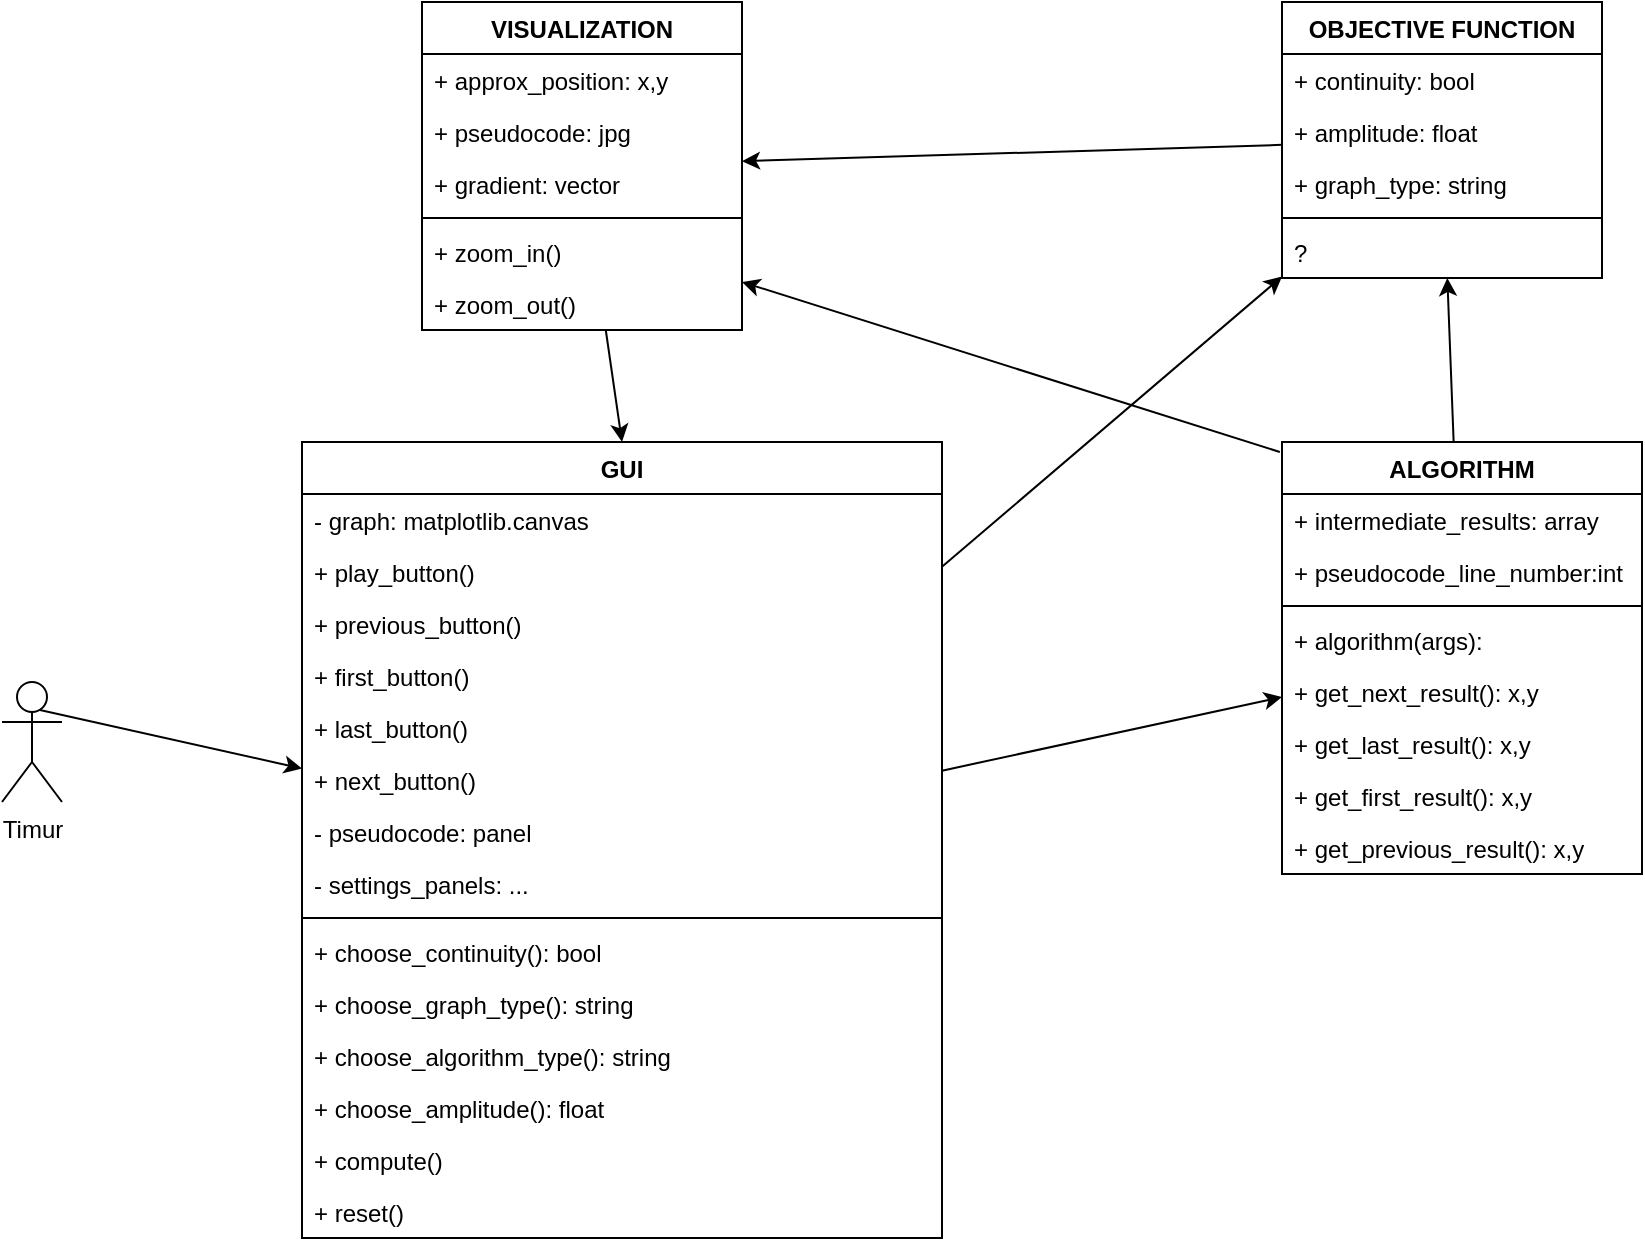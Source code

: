 <mxfile version="12.3.1" type="device" pages="1"><diagram id="sh6Ww6cxJINj1qw8JMHb" name="Page-1"><mxGraphModel dx="1803" dy="637" grid="1" gridSize="10" guides="1" tooltips="1" connect="1" arrows="1" fold="1" page="1" pageScale="1" pageWidth="850" pageHeight="1100" math="0" shadow="0"><root><mxCell id="0"/><mxCell id="1" parent="0"/><mxCell id="eMibxInxzZdrYi6jyeEl-1" value="ALGORITHM" style="swimlane;fontStyle=1;align=center;verticalAlign=top;childLayout=stackLayout;horizontal=1;startSize=26;horizontalStack=0;resizeParent=1;resizeParentMax=0;resizeLast=0;collapsible=1;marginBottom=0;" parent="1" vertex="1"><mxGeometry x="560" y="380" width="180" height="216" as="geometry"/></mxCell><mxCell id="eMibxInxzZdrYi6jyeEl-47" value="+ intermediate_results: array" style="text;strokeColor=none;fillColor=none;align=left;verticalAlign=top;spacingLeft=4;spacingRight=4;overflow=hidden;rotatable=0;points=[[0,0.5],[1,0.5]];portConstraint=eastwest;" parent="eMibxInxzZdrYi6jyeEl-1" vertex="1"><mxGeometry y="26" width="180" height="26" as="geometry"/></mxCell><mxCell id="eMibxInxzZdrYi6jyeEl-80" value="+ pseudocode_line_number:int" style="text;strokeColor=none;fillColor=none;align=left;verticalAlign=top;spacingLeft=4;spacingRight=4;overflow=hidden;rotatable=0;points=[[0,0.5],[1,0.5]];portConstraint=eastwest;" parent="eMibxInxzZdrYi6jyeEl-1" vertex="1"><mxGeometry y="52" width="180" height="26" as="geometry"/></mxCell><mxCell id="eMibxInxzZdrYi6jyeEl-3" value="" style="line;strokeWidth=1;fillColor=none;align=left;verticalAlign=middle;spacingTop=-1;spacingLeft=3;spacingRight=3;rotatable=0;labelPosition=right;points=[];portConstraint=eastwest;" parent="eMibxInxzZdrYi6jyeEl-1" vertex="1"><mxGeometry y="78" width="180" height="8" as="geometry"/></mxCell><mxCell id="eMibxInxzZdrYi6jyeEl-4" value="+ algorithm(args): " style="text;strokeColor=none;fillColor=none;align=left;verticalAlign=top;spacingLeft=4;spacingRight=4;overflow=hidden;rotatable=0;points=[[0,0.5],[1,0.5]];portConstraint=eastwest;" parent="eMibxInxzZdrYi6jyeEl-1" vertex="1"><mxGeometry y="86" width="180" height="26" as="geometry"/></mxCell><mxCell id="eMibxInxzZdrYi6jyeEl-49" value="+ get_next_result(): x,y " style="text;strokeColor=none;fillColor=none;align=left;verticalAlign=top;spacingLeft=4;spacingRight=4;overflow=hidden;rotatable=0;points=[[0,0.5],[1,0.5]];portConstraint=eastwest;" parent="eMibxInxzZdrYi6jyeEl-1" vertex="1"><mxGeometry y="112" width="180" height="26" as="geometry"/></mxCell><mxCell id="eMibxInxzZdrYi6jyeEl-57" value="+ get_last_result(): x,y" style="text;strokeColor=none;fillColor=none;align=left;verticalAlign=top;spacingLeft=4;spacingRight=4;overflow=hidden;rotatable=0;points=[[0,0.5],[1,0.5]];portConstraint=eastwest;" parent="eMibxInxzZdrYi6jyeEl-1" vertex="1"><mxGeometry y="138" width="180" height="26" as="geometry"/></mxCell><mxCell id="eMibxInxzZdrYi6jyeEl-58" value="+ get_first_result(): x,y" style="text;strokeColor=none;fillColor=none;align=left;verticalAlign=top;spacingLeft=4;spacingRight=4;overflow=hidden;rotatable=0;points=[[0,0.5],[1,0.5]];portConstraint=eastwest;" parent="eMibxInxzZdrYi6jyeEl-1" vertex="1"><mxGeometry y="164" width="180" height="26" as="geometry"/></mxCell><mxCell id="eMibxInxzZdrYi6jyeEl-50" value="+ get_previous_result(): x,y" style="text;strokeColor=none;fillColor=none;align=left;verticalAlign=top;spacingLeft=4;spacingRight=4;overflow=hidden;rotatable=0;points=[[0,0.5],[1,0.5]];portConstraint=eastwest;" parent="eMibxInxzZdrYi6jyeEl-1" vertex="1"><mxGeometry y="190" width="180" height="26" as="geometry"/></mxCell><mxCell id="eMibxInxzZdrYi6jyeEl-5" value="OBJECTIVE FUNCTION" style="swimlane;fontStyle=1;align=center;verticalAlign=top;childLayout=stackLayout;horizontal=1;startSize=26;horizontalStack=0;resizeParent=1;resizeParentMax=0;resizeLast=0;collapsible=1;marginBottom=0;" parent="1" vertex="1"><mxGeometry x="560" y="160" width="160" height="138" as="geometry"/></mxCell><mxCell id="eMibxInxzZdrYi6jyeEl-6" value="+ continuity: bool" style="text;strokeColor=none;fillColor=none;align=left;verticalAlign=top;spacingLeft=4;spacingRight=4;overflow=hidden;rotatable=0;points=[[0,0.5],[1,0.5]];portConstraint=eastwest;" parent="eMibxInxzZdrYi6jyeEl-5" vertex="1"><mxGeometry y="26" width="160" height="26" as="geometry"/></mxCell><mxCell id="eMibxInxzZdrYi6jyeEl-20" value="+ amplitude: float" style="text;strokeColor=none;fillColor=none;align=left;verticalAlign=top;spacingLeft=4;spacingRight=4;overflow=hidden;rotatable=0;points=[[0,0.5],[1,0.5]];portConstraint=eastwest;" parent="eMibxInxzZdrYi6jyeEl-5" vertex="1"><mxGeometry y="52" width="160" height="26" as="geometry"/></mxCell><mxCell id="eMibxInxzZdrYi6jyeEl-21" value="+ graph_type: string" style="text;strokeColor=none;fillColor=none;align=left;verticalAlign=top;spacingLeft=4;spacingRight=4;overflow=hidden;rotatable=0;points=[[0,0.5],[1,0.5]];portConstraint=eastwest;" parent="eMibxInxzZdrYi6jyeEl-5" vertex="1"><mxGeometry y="78" width="160" height="26" as="geometry"/></mxCell><mxCell id="eMibxInxzZdrYi6jyeEl-7" value="" style="line;strokeWidth=1;fillColor=none;align=left;verticalAlign=middle;spacingTop=-1;spacingLeft=3;spacingRight=3;rotatable=0;labelPosition=right;points=[];portConstraint=eastwest;" parent="eMibxInxzZdrYi6jyeEl-5" vertex="1"><mxGeometry y="104" width="160" height="8" as="geometry"/></mxCell><mxCell id="eMibxInxzZdrYi6jyeEl-8" value="?" style="text;strokeColor=none;fillColor=none;align=left;verticalAlign=top;spacingLeft=4;spacingRight=4;overflow=hidden;rotatable=0;points=[[0,0.5],[1,0.5]];portConstraint=eastwest;" parent="eMibxInxzZdrYi6jyeEl-5" vertex="1"><mxGeometry y="112" width="160" height="26" as="geometry"/></mxCell><mxCell id="eMibxInxzZdrYi6jyeEl-9" value="VISUALIZATION" style="swimlane;fontStyle=1;align=center;verticalAlign=top;childLayout=stackLayout;horizontal=1;startSize=26;horizontalStack=0;resizeParent=1;resizeParentMax=0;resizeLast=0;collapsible=1;marginBottom=0;" parent="1" vertex="1"><mxGeometry x="130" y="160" width="160" height="164" as="geometry"/></mxCell><mxCell id="eMibxInxzZdrYi6jyeEl-10" value="+ approx_position: x,y" style="text;strokeColor=none;fillColor=none;align=left;verticalAlign=top;spacingLeft=4;spacingRight=4;overflow=hidden;rotatable=0;points=[[0,0.5],[1,0.5]];portConstraint=eastwest;" parent="eMibxInxzZdrYi6jyeEl-9" vertex="1"><mxGeometry y="26" width="160" height="26" as="geometry"/></mxCell><mxCell id="eMibxInxzZdrYi6jyeEl-79" value="+ pseudocode: jpg" style="text;strokeColor=none;fillColor=none;align=left;verticalAlign=top;spacingLeft=4;spacingRight=4;overflow=hidden;rotatable=0;points=[[0,0.5],[1,0.5]];portConstraint=eastwest;" parent="eMibxInxzZdrYi6jyeEl-9" vertex="1"><mxGeometry y="52" width="160" height="26" as="geometry"/></mxCell><mxCell id="eMibxInxzZdrYi6jyeEl-22" value="+ gradient: vector" style="text;strokeColor=none;fillColor=none;align=left;verticalAlign=top;spacingLeft=4;spacingRight=4;overflow=hidden;rotatable=0;points=[[0,0.5],[1,0.5]];portConstraint=eastwest;" parent="eMibxInxzZdrYi6jyeEl-9" vertex="1"><mxGeometry y="78" width="160" height="26" as="geometry"/></mxCell><mxCell id="eMibxInxzZdrYi6jyeEl-11" value="" style="line;strokeWidth=1;fillColor=none;align=left;verticalAlign=middle;spacingTop=-1;spacingLeft=3;spacingRight=3;rotatable=0;labelPosition=right;points=[];portConstraint=eastwest;" parent="eMibxInxzZdrYi6jyeEl-9" vertex="1"><mxGeometry y="104" width="160" height="8" as="geometry"/></mxCell><mxCell id="eMibxInxzZdrYi6jyeEl-85" value="+ zoom_in()" style="text;strokeColor=none;fillColor=none;align=left;verticalAlign=top;spacingLeft=4;spacingRight=4;overflow=hidden;rotatable=0;points=[[0,0.5],[1,0.5]];portConstraint=eastwest;" parent="eMibxInxzZdrYi6jyeEl-9" vertex="1"><mxGeometry y="112" width="160" height="26" as="geometry"/></mxCell><mxCell id="eMibxInxzZdrYi6jyeEl-51" value="+ zoom_out()" style="text;strokeColor=none;fillColor=none;align=left;verticalAlign=top;spacingLeft=4;spacingRight=4;overflow=hidden;rotatable=0;points=[[0,0.5],[1,0.5]];portConstraint=eastwest;" parent="eMibxInxzZdrYi6jyeEl-9" vertex="1"><mxGeometry y="138" width="160" height="26" as="geometry"/></mxCell><mxCell id="eMibxInxzZdrYi6jyeEl-13" value="GUI" style="swimlane;fontStyle=1;align=center;verticalAlign=top;childLayout=stackLayout;horizontal=1;startSize=26;horizontalStack=0;resizeParent=1;resizeParentMax=0;resizeLast=0;collapsible=1;marginBottom=0;" parent="1" vertex="1"><mxGeometry x="70" y="380" width="320" height="398" as="geometry"/></mxCell><mxCell id="eMibxInxzZdrYi6jyeEl-36" value="- graph: matplotlib.canvas" style="text;strokeColor=none;fillColor=none;align=left;verticalAlign=top;spacingLeft=4;spacingRight=4;overflow=hidden;rotatable=0;points=[[0,0.5],[1,0.5]];portConstraint=eastwest;" parent="eMibxInxzZdrYi6jyeEl-13" vertex="1"><mxGeometry y="26" width="320" height="26" as="geometry"/></mxCell><mxCell id="eMibxInxzZdrYi6jyeEl-69" value="+ play_button()" style="text;strokeColor=none;fillColor=none;align=left;verticalAlign=top;spacingLeft=4;spacingRight=4;overflow=hidden;rotatable=0;points=[[0,0.5],[1,0.5]];portConstraint=eastwest;" parent="eMibxInxzZdrYi6jyeEl-13" vertex="1"><mxGeometry y="52" width="320" height="26" as="geometry"/></mxCell><mxCell id="eMibxInxzZdrYi6jyeEl-73" value="+ previous_button()" style="text;strokeColor=none;fillColor=none;align=left;verticalAlign=top;spacingLeft=4;spacingRight=4;overflow=hidden;rotatable=0;points=[[0,0.5],[1,0.5]];portConstraint=eastwest;" parent="eMibxInxzZdrYi6jyeEl-13" vertex="1"><mxGeometry y="78" width="320" height="26" as="geometry"/></mxCell><mxCell id="eMibxInxzZdrYi6jyeEl-72" value="+ first_button()" style="text;strokeColor=none;fillColor=none;align=left;verticalAlign=top;spacingLeft=4;spacingRight=4;overflow=hidden;rotatable=0;points=[[0,0.5],[1,0.5]];portConstraint=eastwest;" parent="eMibxInxzZdrYi6jyeEl-13" vertex="1"><mxGeometry y="104" width="320" height="26" as="geometry"/></mxCell><mxCell id="eMibxInxzZdrYi6jyeEl-71" value="+ last_button()" style="text;strokeColor=none;fillColor=none;align=left;verticalAlign=top;spacingLeft=4;spacingRight=4;overflow=hidden;rotatable=0;points=[[0,0.5],[1,0.5]];portConstraint=eastwest;" parent="eMibxInxzZdrYi6jyeEl-13" vertex="1"><mxGeometry y="130" width="320" height="26" as="geometry"/></mxCell><mxCell id="eMibxInxzZdrYi6jyeEl-70" value="+ next_button()" style="text;strokeColor=none;fillColor=none;align=left;verticalAlign=top;spacingLeft=4;spacingRight=4;overflow=hidden;rotatable=0;points=[[0,0.5],[1,0.5]];portConstraint=eastwest;" parent="eMibxInxzZdrYi6jyeEl-13" vertex="1"><mxGeometry y="156" width="320" height="26" as="geometry"/></mxCell><mxCell id="eMibxInxzZdrYi6jyeEl-38" value="- pseudocode: panel" style="text;strokeColor=none;fillColor=none;align=left;verticalAlign=top;spacingLeft=4;spacingRight=4;overflow=hidden;rotatable=0;points=[[0,0.5],[1,0.5]];portConstraint=eastwest;" parent="eMibxInxzZdrYi6jyeEl-13" vertex="1"><mxGeometry y="182" width="320" height="26" as="geometry"/></mxCell><mxCell id="eMibxInxzZdrYi6jyeEl-35" value="- settings_panels: ..." style="text;strokeColor=none;fillColor=none;align=left;verticalAlign=top;spacingLeft=4;spacingRight=4;overflow=hidden;rotatable=0;points=[[0,0.5],[1,0.5]];portConstraint=eastwest;" parent="eMibxInxzZdrYi6jyeEl-13" vertex="1"><mxGeometry y="208" width="320" height="26" as="geometry"/></mxCell><mxCell id="eMibxInxzZdrYi6jyeEl-15" value="" style="line;strokeWidth=1;fillColor=none;align=left;verticalAlign=middle;spacingTop=-1;spacingLeft=3;spacingRight=3;rotatable=0;labelPosition=right;points=[];portConstraint=eastwest;" parent="eMibxInxzZdrYi6jyeEl-13" vertex="1"><mxGeometry y="234" width="320" height="8" as="geometry"/></mxCell><mxCell id="eMibxInxzZdrYi6jyeEl-16" value="+ choose_continuity(): bool" style="text;strokeColor=none;fillColor=none;align=left;verticalAlign=top;spacingLeft=4;spacingRight=4;overflow=hidden;rotatable=0;points=[[0,0.5],[1,0.5]];portConstraint=eastwest;" parent="eMibxInxzZdrYi6jyeEl-13" vertex="1"><mxGeometry y="242" width="320" height="26" as="geometry"/></mxCell><mxCell id="eMibxInxzZdrYi6jyeEl-25" value="+ choose_graph_type(): string" style="text;strokeColor=none;fillColor=none;align=left;verticalAlign=top;spacingLeft=4;spacingRight=4;overflow=hidden;rotatable=0;points=[[0,0.5],[1,0.5]];portConstraint=eastwest;" parent="eMibxInxzZdrYi6jyeEl-13" vertex="1"><mxGeometry y="268" width="320" height="26" as="geometry"/></mxCell><mxCell id="eMibxInxzZdrYi6jyeEl-14" value="+ choose_algorithm_type(): string" style="text;strokeColor=none;fillColor=none;align=left;verticalAlign=top;spacingLeft=4;spacingRight=4;overflow=hidden;rotatable=0;points=[[0,0.5],[1,0.5]];portConstraint=eastwest;" parent="eMibxInxzZdrYi6jyeEl-13" vertex="1"><mxGeometry y="294" width="320" height="26" as="geometry"/></mxCell><mxCell id="eMibxInxzZdrYi6jyeEl-26" value="+ choose_amplitude(): float" style="text;strokeColor=none;fillColor=none;align=left;verticalAlign=top;spacingLeft=4;spacingRight=4;overflow=hidden;rotatable=0;points=[[0,0.5],[1,0.5]];portConstraint=eastwest;" parent="eMibxInxzZdrYi6jyeEl-13" vertex="1"><mxGeometry y="320" width="320" height="26" as="geometry"/></mxCell><mxCell id="eMibxInxzZdrYi6jyeEl-27" value="+ compute()" style="text;strokeColor=none;fillColor=none;align=left;verticalAlign=top;spacingLeft=4;spacingRight=4;overflow=hidden;rotatable=0;points=[[0,0.5],[1,0.5]];portConstraint=eastwest;" parent="eMibxInxzZdrYi6jyeEl-13" vertex="1"><mxGeometry y="346" width="320" height="26" as="geometry"/></mxCell><mxCell id="eMibxInxzZdrYi6jyeEl-39" value="+ reset()" style="text;strokeColor=none;fillColor=none;align=left;verticalAlign=top;spacingLeft=4;spacingRight=4;overflow=hidden;rotatable=0;points=[[0,0.5],[1,0.5]];portConstraint=eastwest;" parent="eMibxInxzZdrYi6jyeEl-13" vertex="1"><mxGeometry y="372" width="320" height="26" as="geometry"/></mxCell><mxCell id="eMibxInxzZdrYi6jyeEl-19" value="" style="endArrow=classic;html=1;exitX=-0.006;exitY=0.023;exitDx=0;exitDy=0;exitPerimeter=0;entryX=1;entryY=1.077;entryDx=0;entryDy=0;entryPerimeter=0;" parent="1" source="eMibxInxzZdrYi6jyeEl-1" edge="1"><mxGeometry width="50" height="50" relative="1" as="geometry"><mxPoint x="120" y="560" as="sourcePoint"/><mxPoint x="290" y="300.002" as="targetPoint"/></mxGeometry></mxCell><mxCell id="eMibxInxzZdrYi6jyeEl-23" value="" style="endArrow=classic;html=1;" parent="1" source="eMibxInxzZdrYi6jyeEl-13" target="eMibxInxzZdrYi6jyeEl-1" edge="1"><mxGeometry width="50" height="50" relative="1" as="geometry"><mxPoint x="120" y="560" as="sourcePoint"/><mxPoint x="170" y="510" as="targetPoint"/></mxGeometry></mxCell><mxCell id="eMibxInxzZdrYi6jyeEl-24" value="" style="endArrow=classic;html=1;" parent="1" source="eMibxInxzZdrYi6jyeEl-13" target="eMibxInxzZdrYi6jyeEl-5" edge="1"><mxGeometry width="50" height="50" relative="1" as="geometry"><mxPoint x="120" y="560" as="sourcePoint"/><mxPoint x="170" y="510" as="targetPoint"/></mxGeometry></mxCell><mxCell id="eMibxInxzZdrYi6jyeEl-64" value="" style="endArrow=classic;html=1;entryX=0.5;entryY=0;entryDx=0;entryDy=0;" parent="1" source="eMibxInxzZdrYi6jyeEl-9" target="eMibxInxzZdrYi6jyeEl-13" edge="1"><mxGeometry width="50" height="50" relative="1" as="geometry"><mxPoint x="210" y="340" as="sourcePoint"/><mxPoint x="260" y="290" as="targetPoint"/></mxGeometry></mxCell><mxCell id="eMibxInxzZdrYi6jyeEl-68" value="" style="endArrow=classic;html=1;exitX=0.333;exitY=0.2;exitDx=0;exitDy=0;exitPerimeter=0;" parent="1" source="RpDeXC0n6RzQsH2NIPvg-7" target="eMibxInxzZdrYi6jyeEl-13" edge="1"><mxGeometry width="50" height="50" relative="1" as="geometry"><mxPoint x="-55" y="490" as="sourcePoint"/><mxPoint x="210" y="427.6" as="targetPoint"/></mxGeometry></mxCell><mxCell id="eMibxInxzZdrYi6jyeEl-82" value="" style="endArrow=classic;html=1;" parent="1" source="eMibxInxzZdrYi6jyeEl-1" target="eMibxInxzZdrYi6jyeEl-5" edge="1"><mxGeometry width="50" height="50" relative="1" as="geometry"><mxPoint x="640" y="360" as="sourcePoint"/><mxPoint x="690" y="310" as="targetPoint"/></mxGeometry></mxCell><mxCell id="eMibxInxzZdrYi6jyeEl-83" value="" style="endArrow=classic;html=1;" parent="1" source="eMibxInxzZdrYi6jyeEl-5" target="eMibxInxzZdrYi6jyeEl-9" edge="1"><mxGeometry width="50" height="50" relative="1" as="geometry"><mxPoint x="430" y="290" as="sourcePoint"/><mxPoint x="480" y="240" as="targetPoint"/></mxGeometry></mxCell><mxCell id="RpDeXC0n6RzQsH2NIPvg-7" value="Timur" style="shape=umlActor;verticalLabelPosition=bottom;labelBackgroundColor=#ffffff;verticalAlign=top;html=1;outlineConnect=0;" vertex="1" parent="1"><mxGeometry x="-80" y="500" width="30" height="60" as="geometry"/></mxCell></root></mxGraphModel></diagram></mxfile>